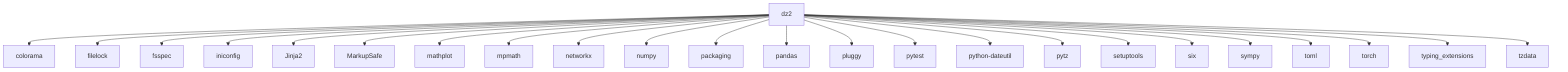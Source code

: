 graph TD
    dz2 --> colorama
    dz2 --> filelock
    dz2 --> fsspec
    dz2 --> iniconfig
    dz2 --> Jinja2
    dz2 --> MarkupSafe
    dz2 --> mathplot
    dz2 --> mpmath
    dz2 --> networkx
    dz2 --> numpy
    dz2 --> packaging
    dz2 --> pandas
    dz2 --> pluggy
    dz2 --> pytest
    dz2 --> python-dateutil
    dz2 --> pytz
    dz2 --> setuptools
    dz2 --> six
    dz2 --> sympy
    dz2 --> toml
    dz2 --> torch
    dz2 --> typing_extensions
    dz2 --> tzdata